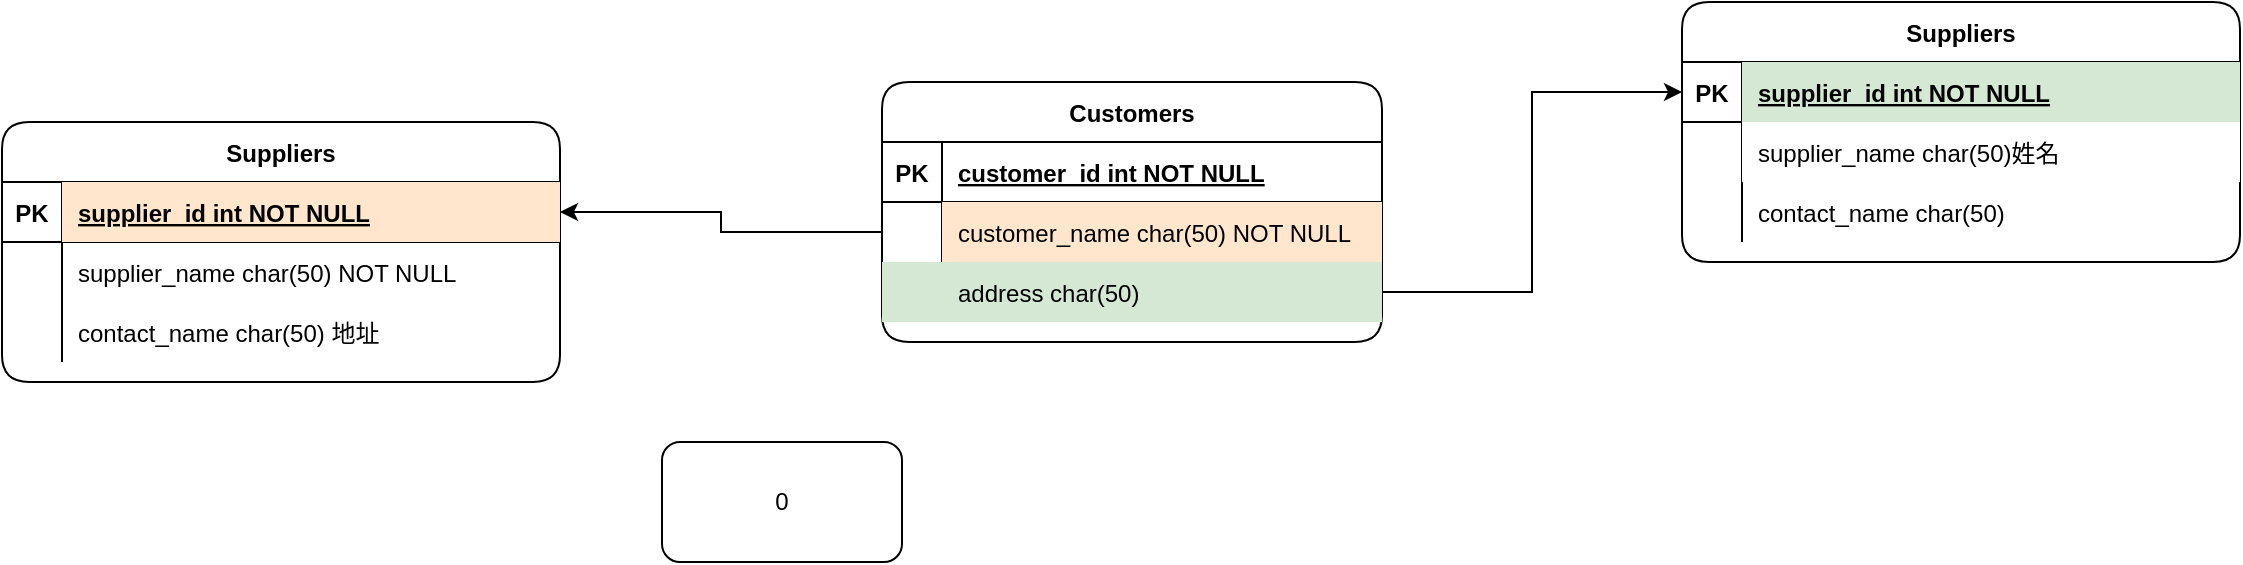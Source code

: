 <mxfile version="14.8.0" type="github">
  <diagram id="8qoIoQpgj1S4_5ZjB1SO" name="第 1 页">
    <mxGraphModel dx="1038" dy="548" grid="1" gridSize="10" guides="1" tooltips="1" connect="1" arrows="1" fold="1" page="1" pageScale="1" pageWidth="690" pageHeight="980" math="0" shadow="0">
      <root>
        <mxCell id="0" />
        <mxCell id="1" parent="0" />
        <mxCell id="p7dlsiF5pYX2ZSpxD7Mj-1" value="Suppliers" style="shape=table;startSize=30;container=1;collapsible=1;childLayout=tableLayout;fixedRows=1;rowLines=0;fontStyle=1;align=center;resizeLast=1;shadow=0;rounded=1;" parent="1" vertex="1">
          <mxGeometry x="30" y="140" width="279" height="130" as="geometry" />
        </mxCell>
        <mxCell id="p7dlsiF5pYX2ZSpxD7Mj-2" value="" style="shape=partialRectangle;collapsible=0;dropTarget=0;pointerEvents=0;fillColor=none;points=[[0,0.5],[1,0.5]];portConstraint=eastwest;top=0;left=0;right=0;bottom=1;rounded=1;" parent="p7dlsiF5pYX2ZSpxD7Mj-1" vertex="1">
          <mxGeometry y="30" width="279" height="30" as="geometry" />
        </mxCell>
        <mxCell id="p7dlsiF5pYX2ZSpxD7Mj-3" value="PK" style="shape=partialRectangle;overflow=hidden;connectable=0;fillColor=none;top=0;left=0;bottom=0;right=0;fontStyle=1;rounded=1;" parent="p7dlsiF5pYX2ZSpxD7Mj-2" vertex="1">
          <mxGeometry width="30" height="30" as="geometry" />
        </mxCell>
        <mxCell id="p7dlsiF5pYX2ZSpxD7Mj-4" value="supplier_id int NOT NULL " style="shape=partialRectangle;overflow=hidden;connectable=0;top=0;left=0;bottom=0;right=0;align=left;spacingLeft=6;fontStyle=5;rounded=1;fillColor=#ffe6cc;strokeColor=#d79b00;" parent="p7dlsiF5pYX2ZSpxD7Mj-2" vertex="1">
          <mxGeometry x="30" width="249" height="30" as="geometry" />
        </mxCell>
        <mxCell id="p7dlsiF5pYX2ZSpxD7Mj-5" value="" style="shape=partialRectangle;collapsible=0;dropTarget=0;pointerEvents=0;fillColor=none;points=[[0,0.5],[1,0.5]];portConstraint=eastwest;top=0;left=0;right=0;bottom=0;rounded=1;" parent="p7dlsiF5pYX2ZSpxD7Mj-1" vertex="1">
          <mxGeometry y="60" width="279" height="30" as="geometry" />
        </mxCell>
        <mxCell id="p7dlsiF5pYX2ZSpxD7Mj-6" value="" style="shape=partialRectangle;overflow=hidden;connectable=0;fillColor=none;top=0;left=0;bottom=0;right=0;rounded=1;" parent="p7dlsiF5pYX2ZSpxD7Mj-5" vertex="1">
          <mxGeometry width="30" height="30" as="geometry" />
        </mxCell>
        <mxCell id="p7dlsiF5pYX2ZSpxD7Mj-7" value="supplier_name char(50) NOT NULL" style="shape=partialRectangle;overflow=hidden;connectable=0;fillColor=none;top=0;left=0;bottom=0;right=0;align=left;spacingLeft=6;rounded=1;" parent="p7dlsiF5pYX2ZSpxD7Mj-5" vertex="1">
          <mxGeometry x="30" width="249" height="30" as="geometry" />
        </mxCell>
        <mxCell id="p7dlsiF5pYX2ZSpxD7Mj-8" value="" style="shape=partialRectangle;collapsible=0;dropTarget=0;pointerEvents=0;fillColor=none;points=[[0,0.5],[1,0.5]];portConstraint=eastwest;top=0;left=0;right=0;bottom=0;rounded=1;" parent="p7dlsiF5pYX2ZSpxD7Mj-1" vertex="1">
          <mxGeometry y="90" width="279" height="30" as="geometry" />
        </mxCell>
        <mxCell id="p7dlsiF5pYX2ZSpxD7Mj-9" value="" style="shape=partialRectangle;overflow=hidden;connectable=0;fillColor=none;top=0;left=0;bottom=0;right=0;rounded=1;" parent="p7dlsiF5pYX2ZSpxD7Mj-8" vertex="1">
          <mxGeometry width="30" height="30" as="geometry" />
        </mxCell>
        <mxCell id="p7dlsiF5pYX2ZSpxD7Mj-10" value="contact_name char(50) 地址" style="shape=partialRectangle;overflow=hidden;connectable=0;fillColor=none;top=0;left=0;bottom=0;right=0;align=left;spacingLeft=6;rounded=1;" parent="p7dlsiF5pYX2ZSpxD7Mj-8" vertex="1">
          <mxGeometry x="30" width="249" height="30" as="geometry" />
        </mxCell>
        <mxCell id="p7dlsiF5pYX2ZSpxD7Mj-11" value="Customers" style="shape=table;startSize=30;container=1;collapsible=1;childLayout=tableLayout;fixedRows=1;rowLines=0;fontStyle=1;align=center;resizeLast=1;rounded=1;" parent="1" vertex="1">
          <mxGeometry x="470" y="120" width="250" height="130" as="geometry" />
        </mxCell>
        <mxCell id="p7dlsiF5pYX2ZSpxD7Mj-12" value="" style="shape=partialRectangle;collapsible=0;dropTarget=0;pointerEvents=0;fillColor=none;points=[[0,0.5],[1,0.5]];portConstraint=eastwest;top=0;left=0;right=0;bottom=1;rounded=1;" parent="p7dlsiF5pYX2ZSpxD7Mj-11" vertex="1">
          <mxGeometry y="30" width="250" height="30" as="geometry" />
        </mxCell>
        <mxCell id="p7dlsiF5pYX2ZSpxD7Mj-13" value="PK" style="shape=partialRectangle;overflow=hidden;connectable=0;fillColor=none;top=0;left=0;bottom=0;right=0;fontStyle=1;rounded=1;" parent="p7dlsiF5pYX2ZSpxD7Mj-12" vertex="1">
          <mxGeometry width="30" height="30" as="geometry" />
        </mxCell>
        <mxCell id="p7dlsiF5pYX2ZSpxD7Mj-14" value="customer_id int NOT NULL " style="shape=partialRectangle;overflow=hidden;connectable=0;fillColor=none;top=0;left=0;bottom=0;right=0;align=left;spacingLeft=6;fontStyle=5;rounded=1;" parent="p7dlsiF5pYX2ZSpxD7Mj-12" vertex="1">
          <mxGeometry x="30" width="220" height="30" as="geometry" />
        </mxCell>
        <mxCell id="p7dlsiF5pYX2ZSpxD7Mj-15" value="" style="shape=partialRectangle;collapsible=0;dropTarget=0;pointerEvents=0;fillColor=none;points=[[0,0.5],[1,0.5]];portConstraint=eastwest;top=0;left=0;right=0;bottom=0;rounded=1;" parent="p7dlsiF5pYX2ZSpxD7Mj-11" vertex="1">
          <mxGeometry y="60" width="250" height="30" as="geometry" />
        </mxCell>
        <mxCell id="p7dlsiF5pYX2ZSpxD7Mj-16" value="" style="shape=partialRectangle;overflow=hidden;connectable=0;fillColor=none;top=0;left=0;bottom=0;right=0;rounded=1;" parent="p7dlsiF5pYX2ZSpxD7Mj-15" vertex="1">
          <mxGeometry width="30" height="30" as="geometry" />
        </mxCell>
        <mxCell id="p7dlsiF5pYX2ZSpxD7Mj-17" value="customer_name char(50) NOT NULL" style="shape=partialRectangle;overflow=hidden;connectable=0;top=0;left=0;bottom=0;right=0;align=left;spacingLeft=6;rounded=1;fillColor=#ffe6cc;strokeColor=#d79b00;" parent="p7dlsiF5pYX2ZSpxD7Mj-15" vertex="1">
          <mxGeometry x="30" width="220" height="30" as="geometry" />
        </mxCell>
        <mxCell id="p7dlsiF5pYX2ZSpxD7Mj-18" value="" style="shape=partialRectangle;collapsible=0;dropTarget=0;pointerEvents=0;fillColor=#d5e8d4;points=[[0,0.5],[1,0.5]];portConstraint=eastwest;top=0;left=0;right=0;bottom=0;rounded=1;strokeColor=#82b366;" parent="p7dlsiF5pYX2ZSpxD7Mj-11" vertex="1">
          <mxGeometry y="90" width="250" height="30" as="geometry" />
        </mxCell>
        <mxCell id="p7dlsiF5pYX2ZSpxD7Mj-19" value="" style="shape=partialRectangle;overflow=hidden;connectable=0;fillColor=none;top=0;left=0;bottom=0;right=0;rounded=1;" parent="p7dlsiF5pYX2ZSpxD7Mj-18" vertex="1">
          <mxGeometry width="30" height="30" as="geometry" />
        </mxCell>
        <mxCell id="p7dlsiF5pYX2ZSpxD7Mj-20" value="address char(50)" style="shape=partialRectangle;overflow=hidden;connectable=0;top=0;left=0;bottom=0;right=0;align=left;spacingLeft=6;rounded=1;fillColor=#d5e8d4;strokeColor=#82b366;" parent="p7dlsiF5pYX2ZSpxD7Mj-18" vertex="1">
          <mxGeometry x="30" width="220" height="30" as="geometry" />
        </mxCell>
        <mxCell id="p7dlsiF5pYX2ZSpxD7Mj-31" value="Suppliers" style="shape=table;startSize=30;container=1;collapsible=1;childLayout=tableLayout;fixedRows=1;rowLines=0;fontStyle=1;align=center;resizeLast=1;rounded=1;" parent="1" vertex="1">
          <mxGeometry x="870" y="80" width="279" height="130" as="geometry" />
        </mxCell>
        <mxCell id="p7dlsiF5pYX2ZSpxD7Mj-32" value="" style="shape=partialRectangle;collapsible=0;dropTarget=0;pointerEvents=0;fillColor=none;points=[[0,0.5],[1,0.5]];portConstraint=eastwest;top=0;left=0;right=0;bottom=1;rounded=1;" parent="p7dlsiF5pYX2ZSpxD7Mj-31" vertex="1">
          <mxGeometry y="30" width="279" height="30" as="geometry" />
        </mxCell>
        <mxCell id="p7dlsiF5pYX2ZSpxD7Mj-33" value="PK" style="shape=partialRectangle;overflow=hidden;connectable=0;fillColor=none;top=0;left=0;bottom=0;right=0;fontStyle=1;rounded=1;" parent="p7dlsiF5pYX2ZSpxD7Mj-32" vertex="1">
          <mxGeometry width="30" height="30" as="geometry" />
        </mxCell>
        <mxCell id="p7dlsiF5pYX2ZSpxD7Mj-34" value="supplier_id int NOT NULL " style="shape=partialRectangle;overflow=hidden;connectable=0;top=0;left=0;bottom=0;right=0;align=left;spacingLeft=6;fontStyle=5;rounded=1;fillColor=#d5e8d4;strokeColor=#82b366;" parent="p7dlsiF5pYX2ZSpxD7Mj-32" vertex="1">
          <mxGeometry x="30" width="249" height="30" as="geometry" />
        </mxCell>
        <mxCell id="p7dlsiF5pYX2ZSpxD7Mj-35" value="" style="shape=partialRectangle;collapsible=0;dropTarget=0;pointerEvents=0;fillColor=none;points=[[0,0.5],[1,0.5]];portConstraint=eastwest;top=0;left=0;right=0;bottom=0;rounded=1;" parent="p7dlsiF5pYX2ZSpxD7Mj-31" vertex="1">
          <mxGeometry y="60" width="279" height="30" as="geometry" />
        </mxCell>
        <mxCell id="p7dlsiF5pYX2ZSpxD7Mj-36" value="" style="shape=partialRectangle;overflow=hidden;connectable=0;fillColor=none;top=0;left=0;bottom=0;right=0;rounded=1;" parent="p7dlsiF5pYX2ZSpxD7Mj-35" vertex="1">
          <mxGeometry width="30" height="30" as="geometry" />
        </mxCell>
        <mxCell id="p7dlsiF5pYX2ZSpxD7Mj-37" value="supplier_name char(50)姓名" style="shape=partialRectangle;overflow=hidden;connectable=0;top=0;left=0;bottom=0;right=0;align=left;spacingLeft=6;rounded=1;" parent="p7dlsiF5pYX2ZSpxD7Mj-35" vertex="1">
          <mxGeometry x="30" width="249" height="30" as="geometry" />
        </mxCell>
        <mxCell id="p7dlsiF5pYX2ZSpxD7Mj-38" value="" style="shape=partialRectangle;collapsible=0;dropTarget=0;pointerEvents=0;fillColor=none;points=[[0,0.5],[1,0.5]];portConstraint=eastwest;top=0;left=0;right=0;bottom=0;rounded=1;" parent="p7dlsiF5pYX2ZSpxD7Mj-31" vertex="1">
          <mxGeometry y="90" width="279" height="30" as="geometry" />
        </mxCell>
        <mxCell id="p7dlsiF5pYX2ZSpxD7Mj-39" value="" style="shape=partialRectangle;overflow=hidden;connectable=0;fillColor=none;top=0;left=0;bottom=0;right=0;rounded=1;" parent="p7dlsiF5pYX2ZSpxD7Mj-38" vertex="1">
          <mxGeometry width="30" height="30" as="geometry" />
        </mxCell>
        <mxCell id="p7dlsiF5pYX2ZSpxD7Mj-40" value="contact_name char(50)" style="shape=partialRectangle;overflow=hidden;connectable=0;fillColor=none;top=0;left=0;bottom=0;right=0;align=left;spacingLeft=6;rounded=1;" parent="p7dlsiF5pYX2ZSpxD7Mj-38" vertex="1">
          <mxGeometry x="30" width="249" height="30" as="geometry" />
        </mxCell>
        <mxCell id="p7dlsiF5pYX2ZSpxD7Mj-42" style="edgeStyle=orthogonalEdgeStyle;rounded=0;orthogonalLoop=1;jettySize=auto;html=1;entryX=1;entryY=0.5;entryDx=0;entryDy=0;" parent="1" source="p7dlsiF5pYX2ZSpxD7Mj-15" target="p7dlsiF5pYX2ZSpxD7Mj-2" edge="1">
          <mxGeometry relative="1" as="geometry" />
        </mxCell>
        <mxCell id="p7dlsiF5pYX2ZSpxD7Mj-45" style="edgeStyle=orthogonalEdgeStyle;rounded=0;orthogonalLoop=1;jettySize=auto;html=1;entryX=0;entryY=0.5;entryDx=0;entryDy=0;" parent="1" source="p7dlsiF5pYX2ZSpxD7Mj-18" target="p7dlsiF5pYX2ZSpxD7Mj-32" edge="1">
          <mxGeometry relative="1" as="geometry" />
        </mxCell>
        <mxCell id="uVxwfohnD0L0M0cPteam-1" value="0" style="whiteSpace=wrap;html=1;rounded=1;" parent="1" vertex="1">
          <mxGeometry x="360" y="300" width="120" height="60" as="geometry" />
        </mxCell>
      </root>
    </mxGraphModel>
  </diagram>
</mxfile>
